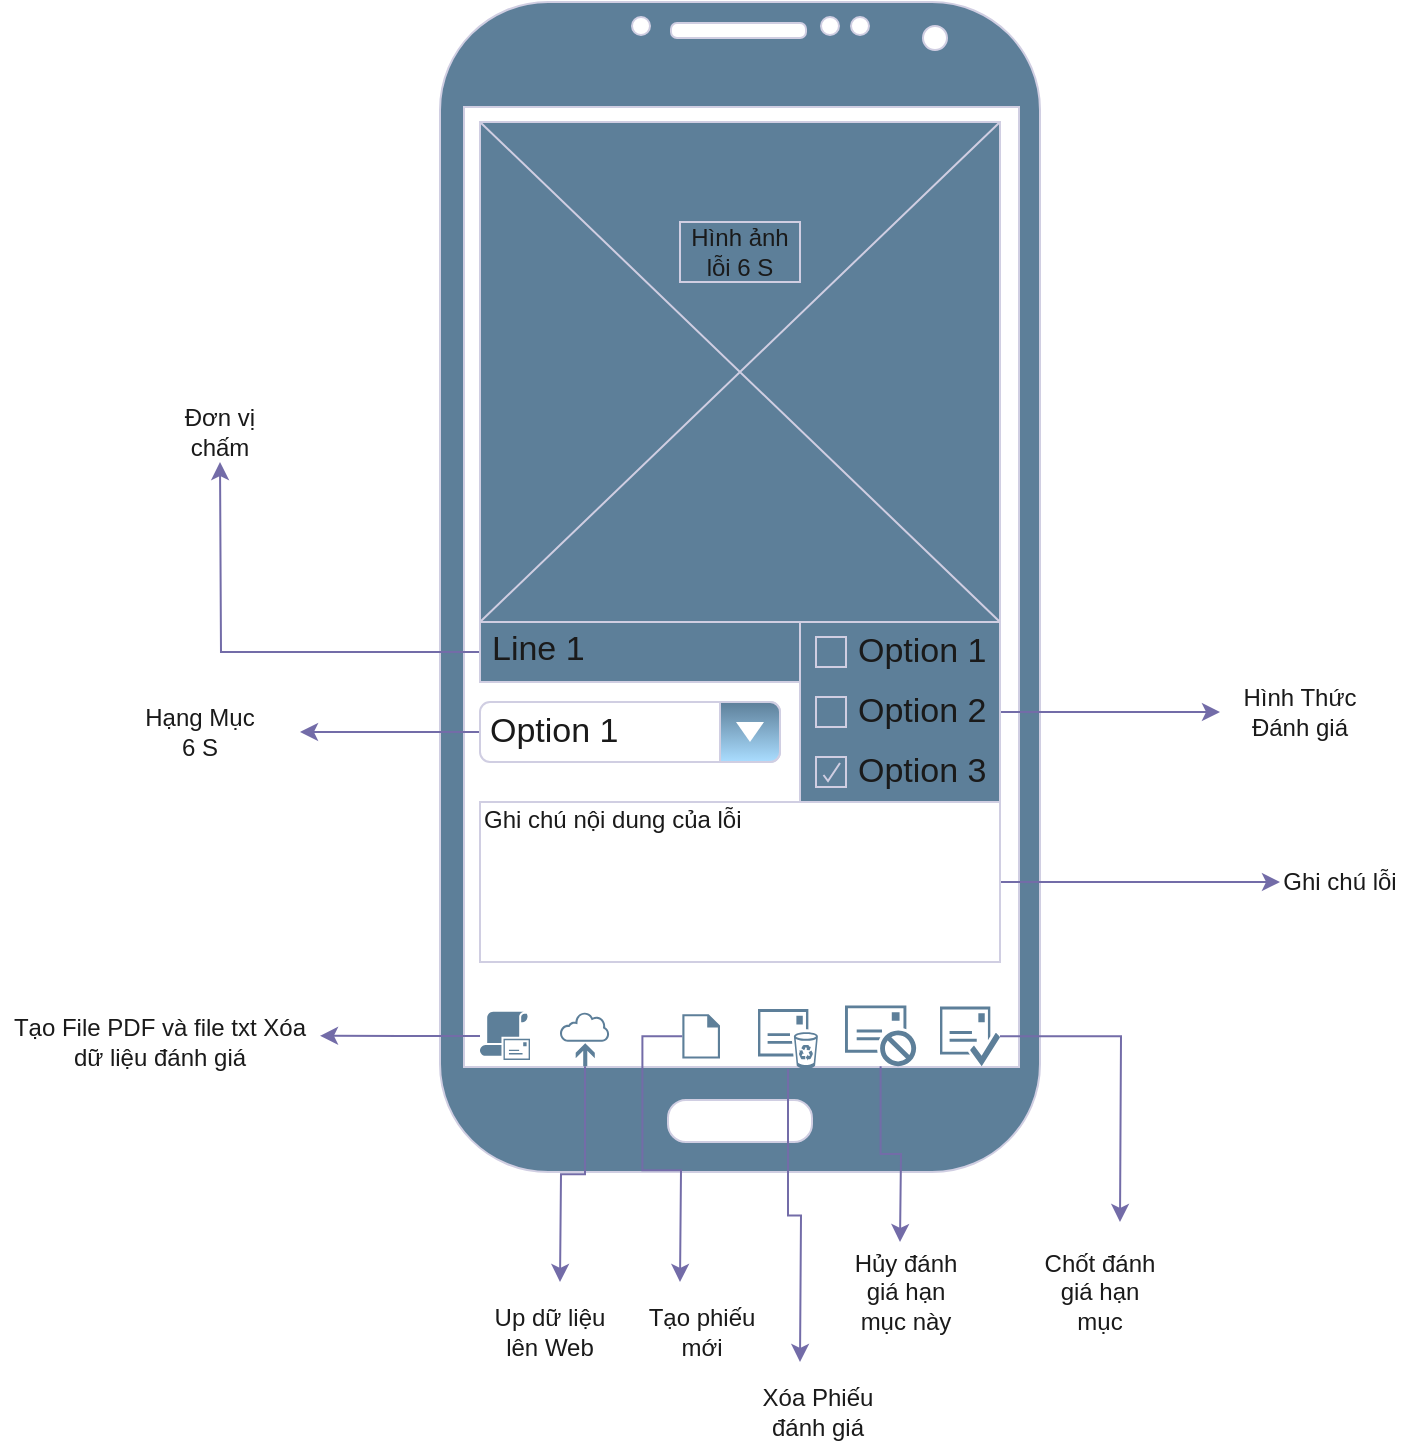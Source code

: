 <mxfile version="21.6.6" type="github">
  <diagram name="Trang-1" id="_9tDX54fQmeihn20TXuU">
    <mxGraphModel dx="1034" dy="677" grid="1" gridSize="10" guides="1" tooltips="1" connect="1" arrows="1" fold="1" page="1" pageScale="1" pageWidth="827" pageHeight="1169" background="none" math="0" shadow="0">
      <root>
        <mxCell id="0" />
        <mxCell id="1" parent="0" />
        <mxCell id="nOlmMqcdL2Z6e1UjF-bC-2" value="" style="verticalLabelPosition=bottom;verticalAlign=top;html=1;shadow=0;dashed=0;strokeWidth=1;shape=mxgraph.android.phone2;strokeColor=#D0CEE2;rounded=1;labelBackgroundColor=none;fillColor=#5D7F99;fontColor=#1A1A1A;" vertex="1" parent="1">
          <mxGeometry x="240" y="90" width="300" height="585" as="geometry" />
        </mxCell>
        <mxCell id="nOlmMqcdL2Z6e1UjF-bC-40" style="edgeStyle=orthogonalEdgeStyle;rounded=0;orthogonalLoop=1;jettySize=auto;html=1;strokeColor=#736CA8;fontColor=default;labelBackgroundColor=none;" edge="1" parent="1" source="nOlmMqcdL2Z6e1UjF-bC-6">
          <mxGeometry relative="1" as="geometry">
            <mxPoint x="180" y="606.905" as="targetPoint" />
          </mxGeometry>
        </mxCell>
        <mxCell id="nOlmMqcdL2Z6e1UjF-bC-6" value="" style="pointerEvents=1;shadow=0;dashed=0;html=1;strokeColor=none;fillColor=#5D7F99;labelPosition=center;verticalLabelPosition=bottom;verticalAlign=top;outlineConnect=0;align=center;shape=mxgraph.office.security.email_address_policy;rounded=1;labelBackgroundColor=none;fontColor=#1A1A1A;" vertex="1" parent="1">
          <mxGeometry x="260" y="594.86" width="25" height="24.09" as="geometry" />
        </mxCell>
        <mxCell id="nOlmMqcdL2Z6e1UjF-bC-7" value="" style="verticalLabelPosition=bottom;shadow=0;dashed=0;align=center;html=1;verticalAlign=top;strokeWidth=1;shape=mxgraph.mockup.graphics.simpleIcon;strokeColor=#D0CEE2;rounded=1;labelBackgroundColor=none;fillColor=#5D7F99;fontColor=#1A1A1A;" vertex="1" parent="1">
          <mxGeometry x="260" y="150" width="260" height="250" as="geometry" />
        </mxCell>
        <mxCell id="nOlmMqcdL2Z6e1UjF-bC-30" style="edgeStyle=orthogonalEdgeStyle;rounded=0;orthogonalLoop=1;jettySize=auto;html=1;strokeColor=#736CA8;fontColor=default;labelBackgroundColor=none;" edge="1" parent="1" source="nOlmMqcdL2Z6e1UjF-bC-8">
          <mxGeometry relative="1" as="geometry">
            <mxPoint x="170" y="455" as="targetPoint" />
          </mxGeometry>
        </mxCell>
        <mxCell id="nOlmMqcdL2Z6e1UjF-bC-8" value="Option 1" style="strokeWidth=1;shadow=0;dashed=0;align=center;html=1;shape=mxgraph.mockup.forms.comboBox;strokeColor=#D0CEE2;fillColor=#5D7F99;align=left;fillColor2=#aaddff;mainText=;fontColor=#1A1A1A;fontSize=17;spacingLeft=3;points=[];rounded=1;labelBackgroundColor=none;" vertex="1" parent="1">
          <mxGeometry x="260" y="440" width="150" height="30" as="geometry" />
        </mxCell>
        <mxCell id="nOlmMqcdL2Z6e1UjF-bC-33" style="edgeStyle=orthogonalEdgeStyle;rounded=0;orthogonalLoop=1;jettySize=auto;html=1;strokeColor=#736CA8;fontColor=default;labelBackgroundColor=none;" edge="1" parent="1" source="nOlmMqcdL2Z6e1UjF-bC-9">
          <mxGeometry relative="1" as="geometry">
            <mxPoint x="660" y="530" as="targetPoint" />
          </mxGeometry>
        </mxCell>
        <mxCell id="nOlmMqcdL2Z6e1UjF-bC-9" value="Ghi chú nội dung của lỗi" style="text;spacingTop=-5;whiteSpace=wrap;html=1;align=left;fontSize=12;fontFamily=Helvetica;fillColor=none;strokeColor=#D0CEE2;rounded=0;labelBackgroundColor=none;fontColor=#1A1A1A;" vertex="1" parent="1">
          <mxGeometry x="260" y="490" width="260" height="80" as="geometry" />
        </mxCell>
        <mxCell id="nOlmMqcdL2Z6e1UjF-bC-31" style="edgeStyle=orthogonalEdgeStyle;rounded=0;orthogonalLoop=1;jettySize=auto;html=1;strokeColor=#736CA8;fontColor=default;labelBackgroundColor=none;" edge="1" parent="1" source="nOlmMqcdL2Z6e1UjF-bC-10">
          <mxGeometry relative="1" as="geometry">
            <mxPoint x="130" y="320" as="targetPoint" />
          </mxGeometry>
        </mxCell>
        <mxCell id="nOlmMqcdL2Z6e1UjF-bC-10" value="Line 1" style="strokeWidth=1;shadow=0;dashed=0;align=center;html=1;shape=mxgraph.mockup.text.textBox;fontColor=#1A1A1A;align=left;fontSize=17;spacingLeft=4;spacingTop=-3;whiteSpace=wrap;strokeColor=#D0CEE2;mainText=;rounded=1;labelBackgroundColor=none;fillColor=#5D7F99;" vertex="1" parent="1">
          <mxGeometry x="260" y="400" width="160" height="30" as="geometry" />
        </mxCell>
        <mxCell id="nOlmMqcdL2Z6e1UjF-bC-28" style="edgeStyle=orthogonalEdgeStyle;rounded=0;orthogonalLoop=1;jettySize=auto;html=1;strokeColor=#736CA8;fontColor=default;labelBackgroundColor=none;" edge="1" parent="1" source="nOlmMqcdL2Z6e1UjF-bC-14">
          <mxGeometry relative="1" as="geometry">
            <mxPoint x="420" y="770" as="targetPoint" />
          </mxGeometry>
        </mxCell>
        <mxCell id="nOlmMqcdL2Z6e1UjF-bC-14" value="" style="pointerEvents=1;shadow=0;dashed=0;html=1;strokeColor=none;fillColor=#5D7F99;labelPosition=center;verticalLabelPosition=bottom;verticalAlign=top;outlineConnect=0;align=center;shape=mxgraph.office.concepts.email_expired;rounded=1;labelBackgroundColor=none;fontColor=#1A1A1A;" vertex="1" parent="1">
          <mxGeometry x="399" y="593.54" width="30" height="29.91" as="geometry" />
        </mxCell>
        <mxCell id="nOlmMqcdL2Z6e1UjF-bC-42" style="edgeStyle=orthogonalEdgeStyle;rounded=0;orthogonalLoop=1;jettySize=auto;html=1;strokeColor=#736CA8;fontColor=default;labelBackgroundColor=none;" edge="1" parent="1" source="nOlmMqcdL2Z6e1UjF-bC-15">
          <mxGeometry relative="1" as="geometry">
            <mxPoint x="300" y="730" as="targetPoint" />
          </mxGeometry>
        </mxCell>
        <mxCell id="nOlmMqcdL2Z6e1UjF-bC-15" value="" style="pointerEvents=1;shadow=0;dashed=0;html=1;strokeColor=none;fillColor=#5D7F99;labelPosition=center;verticalLabelPosition=bottom;verticalAlign=top;outlineConnect=0;align=center;shape=mxgraph.office.concepts.backup_online;rounded=1;labelBackgroundColor=none;fontColor=#1A1A1A;" vertex="1" parent="1">
          <mxGeometry x="300" y="594.86" width="25" height="27.27" as="geometry" />
        </mxCell>
        <mxCell id="nOlmMqcdL2Z6e1UjF-bC-29" style="edgeStyle=orthogonalEdgeStyle;rounded=0;orthogonalLoop=1;jettySize=auto;html=1;strokeColor=#736CA8;fontColor=default;labelBackgroundColor=none;" edge="1" parent="1" source="nOlmMqcdL2Z6e1UjF-bC-16">
          <mxGeometry relative="1" as="geometry">
            <mxPoint x="580" y="700" as="targetPoint" />
          </mxGeometry>
        </mxCell>
        <mxCell id="nOlmMqcdL2Z6e1UjF-bC-16" value="" style="pointerEvents=1;shadow=0;dashed=0;html=1;strokeColor=none;fillColor=#5D7F99;labelPosition=center;verticalLabelPosition=bottom;verticalAlign=top;outlineConnect=0;align=center;shape=mxgraph.office.concepts.email_approved;rounded=1;labelBackgroundColor=none;fontColor=#1A1A1A;" vertex="1" parent="1">
          <mxGeometry x="490" y="592.22" width="30" height="29.91" as="geometry" />
        </mxCell>
        <mxCell id="nOlmMqcdL2Z6e1UjF-bC-32" style="edgeStyle=orthogonalEdgeStyle;rounded=0;orthogonalLoop=1;jettySize=auto;html=1;strokeColor=#736CA8;fontColor=default;labelBackgroundColor=none;" edge="1" parent="1" source="nOlmMqcdL2Z6e1UjF-bC-18">
          <mxGeometry relative="1" as="geometry">
            <mxPoint x="630" y="445" as="targetPoint" />
          </mxGeometry>
        </mxCell>
        <mxCell id="nOlmMqcdL2Z6e1UjF-bC-18" value="" style="strokeWidth=1;shadow=0;dashed=0;align=center;html=1;shape=mxgraph.mockup.forms.rrect;rSize=0;strokeColor=#D0CEE2;fillColor=#5D7F99;recursiveResize=0;rounded=1;labelBackgroundColor=none;fontColor=#1A1A1A;" vertex="1" parent="1">
          <mxGeometry x="420" y="400" width="100" height="90" as="geometry" />
        </mxCell>
        <mxCell id="nOlmMqcdL2Z6e1UjF-bC-19" value="Option 1" style="strokeWidth=1;shadow=0;dashed=0;align=center;html=1;shape=mxgraph.mockup.forms.rrect;rSize=0;fillColor=#5D7F99;strokeColor=#D0CEE2;align=left;spacingLeft=4;fontSize=17;fontColor=#1A1A1A;labelPosition=right;rounded=1;labelBackgroundColor=none;" vertex="1" parent="nOlmMqcdL2Z6e1UjF-bC-18">
          <mxGeometry x="8" y="7.5" width="15" height="15" as="geometry" />
        </mxCell>
        <mxCell id="nOlmMqcdL2Z6e1UjF-bC-20" value="Option 2" style="strokeWidth=1;shadow=0;dashed=0;align=center;html=1;shape=mxgraph.mockup.forms.rrect;rSize=0;fillColor=#5D7F99;strokeColor=#D0CEE2;align=left;spacingLeft=4;fontSize=17;fontColor=#1A1A1A;labelPosition=right;rounded=1;labelBackgroundColor=none;" vertex="1" parent="nOlmMqcdL2Z6e1UjF-bC-18">
          <mxGeometry x="8" y="37.5" width="15" height="15" as="geometry" />
        </mxCell>
        <mxCell id="nOlmMqcdL2Z6e1UjF-bC-21" value="Option 3" style="strokeWidth=1;shadow=0;dashed=0;align=center;html=1;shape=mxgraph.mockup.forms.checkbox;rSize=0;resizable=0;fillColor=#5D7F99;strokeColor=#D0CEE2;align=left;spacingLeft=4;fontSize=17;fontColor=#1A1A1A;labelPosition=right;rounded=1;labelBackgroundColor=none;" vertex="1" parent="nOlmMqcdL2Z6e1UjF-bC-18">
          <mxGeometry x="8" y="67.5" width="15" height="15" as="geometry" />
        </mxCell>
        <mxCell id="nOlmMqcdL2Z6e1UjF-bC-43" style="edgeStyle=orthogonalEdgeStyle;rounded=0;orthogonalLoop=1;jettySize=auto;html=1;strokeColor=#736CA8;fontColor=default;labelBackgroundColor=none;" edge="1" parent="1" source="nOlmMqcdL2Z6e1UjF-bC-24">
          <mxGeometry relative="1" as="geometry">
            <mxPoint x="360" y="730" as="targetPoint" />
          </mxGeometry>
        </mxCell>
        <mxCell id="nOlmMqcdL2Z6e1UjF-bC-24" value="" style="sketch=0;pointerEvents=1;shadow=0;dashed=0;html=1;strokeColor=none;fillColor=#5D7F99;labelPosition=center;verticalLabelPosition=bottom;verticalAlign=top;outlineConnect=0;align=center;shape=mxgraph.office.concepts.document_blank;labelBackgroundColor=none;fontColor=#1A1A1A;" vertex="1" parent="1">
          <mxGeometry x="361.17" y="596.11" width="18.83" height="22.13" as="geometry" />
        </mxCell>
        <mxCell id="nOlmMqcdL2Z6e1UjF-bC-34" value="Đơn vị chấm" style="text;html=1;strokeColor=none;fillColor=none;align=center;verticalAlign=middle;whiteSpace=wrap;rounded=0;fontColor=#1A1A1A;labelBackgroundColor=none;" vertex="1" parent="1">
          <mxGeometry x="100" y="290" width="60" height="30" as="geometry" />
        </mxCell>
        <mxCell id="nOlmMqcdL2Z6e1UjF-bC-35" value="Hạng Mục 6 S" style="text;html=1;strokeColor=none;fillColor=none;align=center;verticalAlign=middle;whiteSpace=wrap;rounded=0;fontColor=#1A1A1A;labelBackgroundColor=none;" vertex="1" parent="1">
          <mxGeometry x="90" y="440" width="60" height="30" as="geometry" />
        </mxCell>
        <mxCell id="nOlmMqcdL2Z6e1UjF-bC-36" value="Hình ảnh lỗi 6 S" style="text;html=1;strokeColor=#D0CEE2;fillColor=none;align=center;verticalAlign=middle;whiteSpace=wrap;rounded=0;fontColor=#1A1A1A;labelBackgroundColor=none;" vertex="1" parent="1">
          <mxGeometry x="360" y="200" width="60" height="30" as="geometry" />
        </mxCell>
        <mxCell id="nOlmMqcdL2Z6e1UjF-bC-37" value="Hình Thức Đánh giá" style="text;html=1;strokeColor=none;fillColor=none;align=center;verticalAlign=middle;whiteSpace=wrap;rounded=0;fontColor=#1A1A1A;labelBackgroundColor=none;" vertex="1" parent="1">
          <mxGeometry x="640" y="430" width="60" height="30" as="geometry" />
        </mxCell>
        <mxCell id="nOlmMqcdL2Z6e1UjF-bC-38" value="Ghi chú lỗi" style="text;html=1;strokeColor=none;fillColor=none;align=center;verticalAlign=middle;whiteSpace=wrap;rounded=0;fontColor=#1A1A1A;labelBackgroundColor=none;" vertex="1" parent="1">
          <mxGeometry x="660" y="515" width="60" height="30" as="geometry" />
        </mxCell>
        <mxCell id="nOlmMqcdL2Z6e1UjF-bC-39" value="Tạo File PDF và file txt Xóa dữ liệu đánh giá" style="text;html=1;strokeColor=none;fillColor=none;align=center;verticalAlign=middle;whiteSpace=wrap;rounded=0;fontColor=#1A1A1A;labelBackgroundColor=none;" vertex="1" parent="1">
          <mxGeometry x="20" y="594.86" width="160" height="30" as="geometry" />
        </mxCell>
        <mxCell id="nOlmMqcdL2Z6e1UjF-bC-44" value="Up dữ liệu lên Web" style="text;html=1;strokeColor=none;fillColor=none;align=center;verticalAlign=middle;whiteSpace=wrap;rounded=0;fontColor=#1A1A1A;labelBackgroundColor=none;" vertex="1" parent="1">
          <mxGeometry x="265" y="740" width="60" height="30" as="geometry" />
        </mxCell>
        <mxCell id="nOlmMqcdL2Z6e1UjF-bC-45" value="Tạo phiếu mới" style="text;html=1;strokeColor=none;fillColor=none;align=center;verticalAlign=middle;whiteSpace=wrap;rounded=0;fontColor=#1A1A1A;labelBackgroundColor=none;" vertex="1" parent="1">
          <mxGeometry x="340.59" y="740" width="60" height="30" as="geometry" />
        </mxCell>
        <mxCell id="nOlmMqcdL2Z6e1UjF-bC-46" value="Xóa Phiếu đánh giá" style="text;html=1;strokeColor=none;fillColor=none;align=center;verticalAlign=middle;whiteSpace=wrap;rounded=0;fontColor=#1A1A1A;labelBackgroundColor=none;" vertex="1" parent="1">
          <mxGeometry x="399.0" y="780" width="60" height="30" as="geometry" />
        </mxCell>
        <mxCell id="nOlmMqcdL2Z6e1UjF-bC-48" style="edgeStyle=orthogonalEdgeStyle;rounded=0;orthogonalLoop=1;jettySize=auto;html=1;strokeColor=#736CA8;fontColor=#1A1A1A;" edge="1" parent="1" source="nOlmMqcdL2Z6e1UjF-bC-47">
          <mxGeometry relative="1" as="geometry">
            <mxPoint x="470" y="710" as="targetPoint" />
          </mxGeometry>
        </mxCell>
        <mxCell id="nOlmMqcdL2Z6e1UjF-bC-47" value="" style="sketch=0;pointerEvents=1;shadow=0;dashed=0;html=1;strokeColor=none;fillColor=#5D7F99;labelPosition=center;verticalLabelPosition=bottom;verticalAlign=top;outlineConnect=0;align=center;shape=mxgraph.office.concepts.anti_spam;fontColor=#1A1A1A;labelBackgroundColor=none;" vertex="1" parent="1">
          <mxGeometry x="442.5" y="591.7" width="35.57" height="30.4" as="geometry" />
        </mxCell>
        <mxCell id="nOlmMqcdL2Z6e1UjF-bC-49" value="Hủy đánh giá hạn mục này" style="text;html=1;strokeColor=none;fillColor=none;align=center;verticalAlign=middle;whiteSpace=wrap;rounded=0;fontColor=#1A1A1A;" vertex="1" parent="1">
          <mxGeometry x="442.5" y="720" width="60" height="30" as="geometry" />
        </mxCell>
        <mxCell id="nOlmMqcdL2Z6e1UjF-bC-50" value="Chốt đánh giá hạn mục" style="text;html=1;strokeColor=none;fillColor=none;align=center;verticalAlign=middle;whiteSpace=wrap;rounded=0;fontColor=#1A1A1A;" vertex="1" parent="1">
          <mxGeometry x="540" y="720" width="60" height="30" as="geometry" />
        </mxCell>
      </root>
    </mxGraphModel>
  </diagram>
</mxfile>
